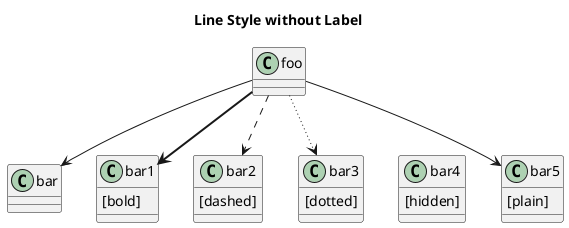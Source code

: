 @startuml

title Line Style without Label

' definitions
class foo
class bar
class bar1 
class bar2
class bar3
class bar4
class bar5

' add class members
bar1 : [bold]
bar2 : [dashed]
bar3 : [dotted]
bar4 : [hidden]
bar5 : [plain]

' relationships
foo --> bar
foo -[bold]-> bar1
foo -[dashed]-> bar2
foo -[dotted]-> bar3
foo -[hidden]-> bar4
foo -[plain]-> bar5

@enduml